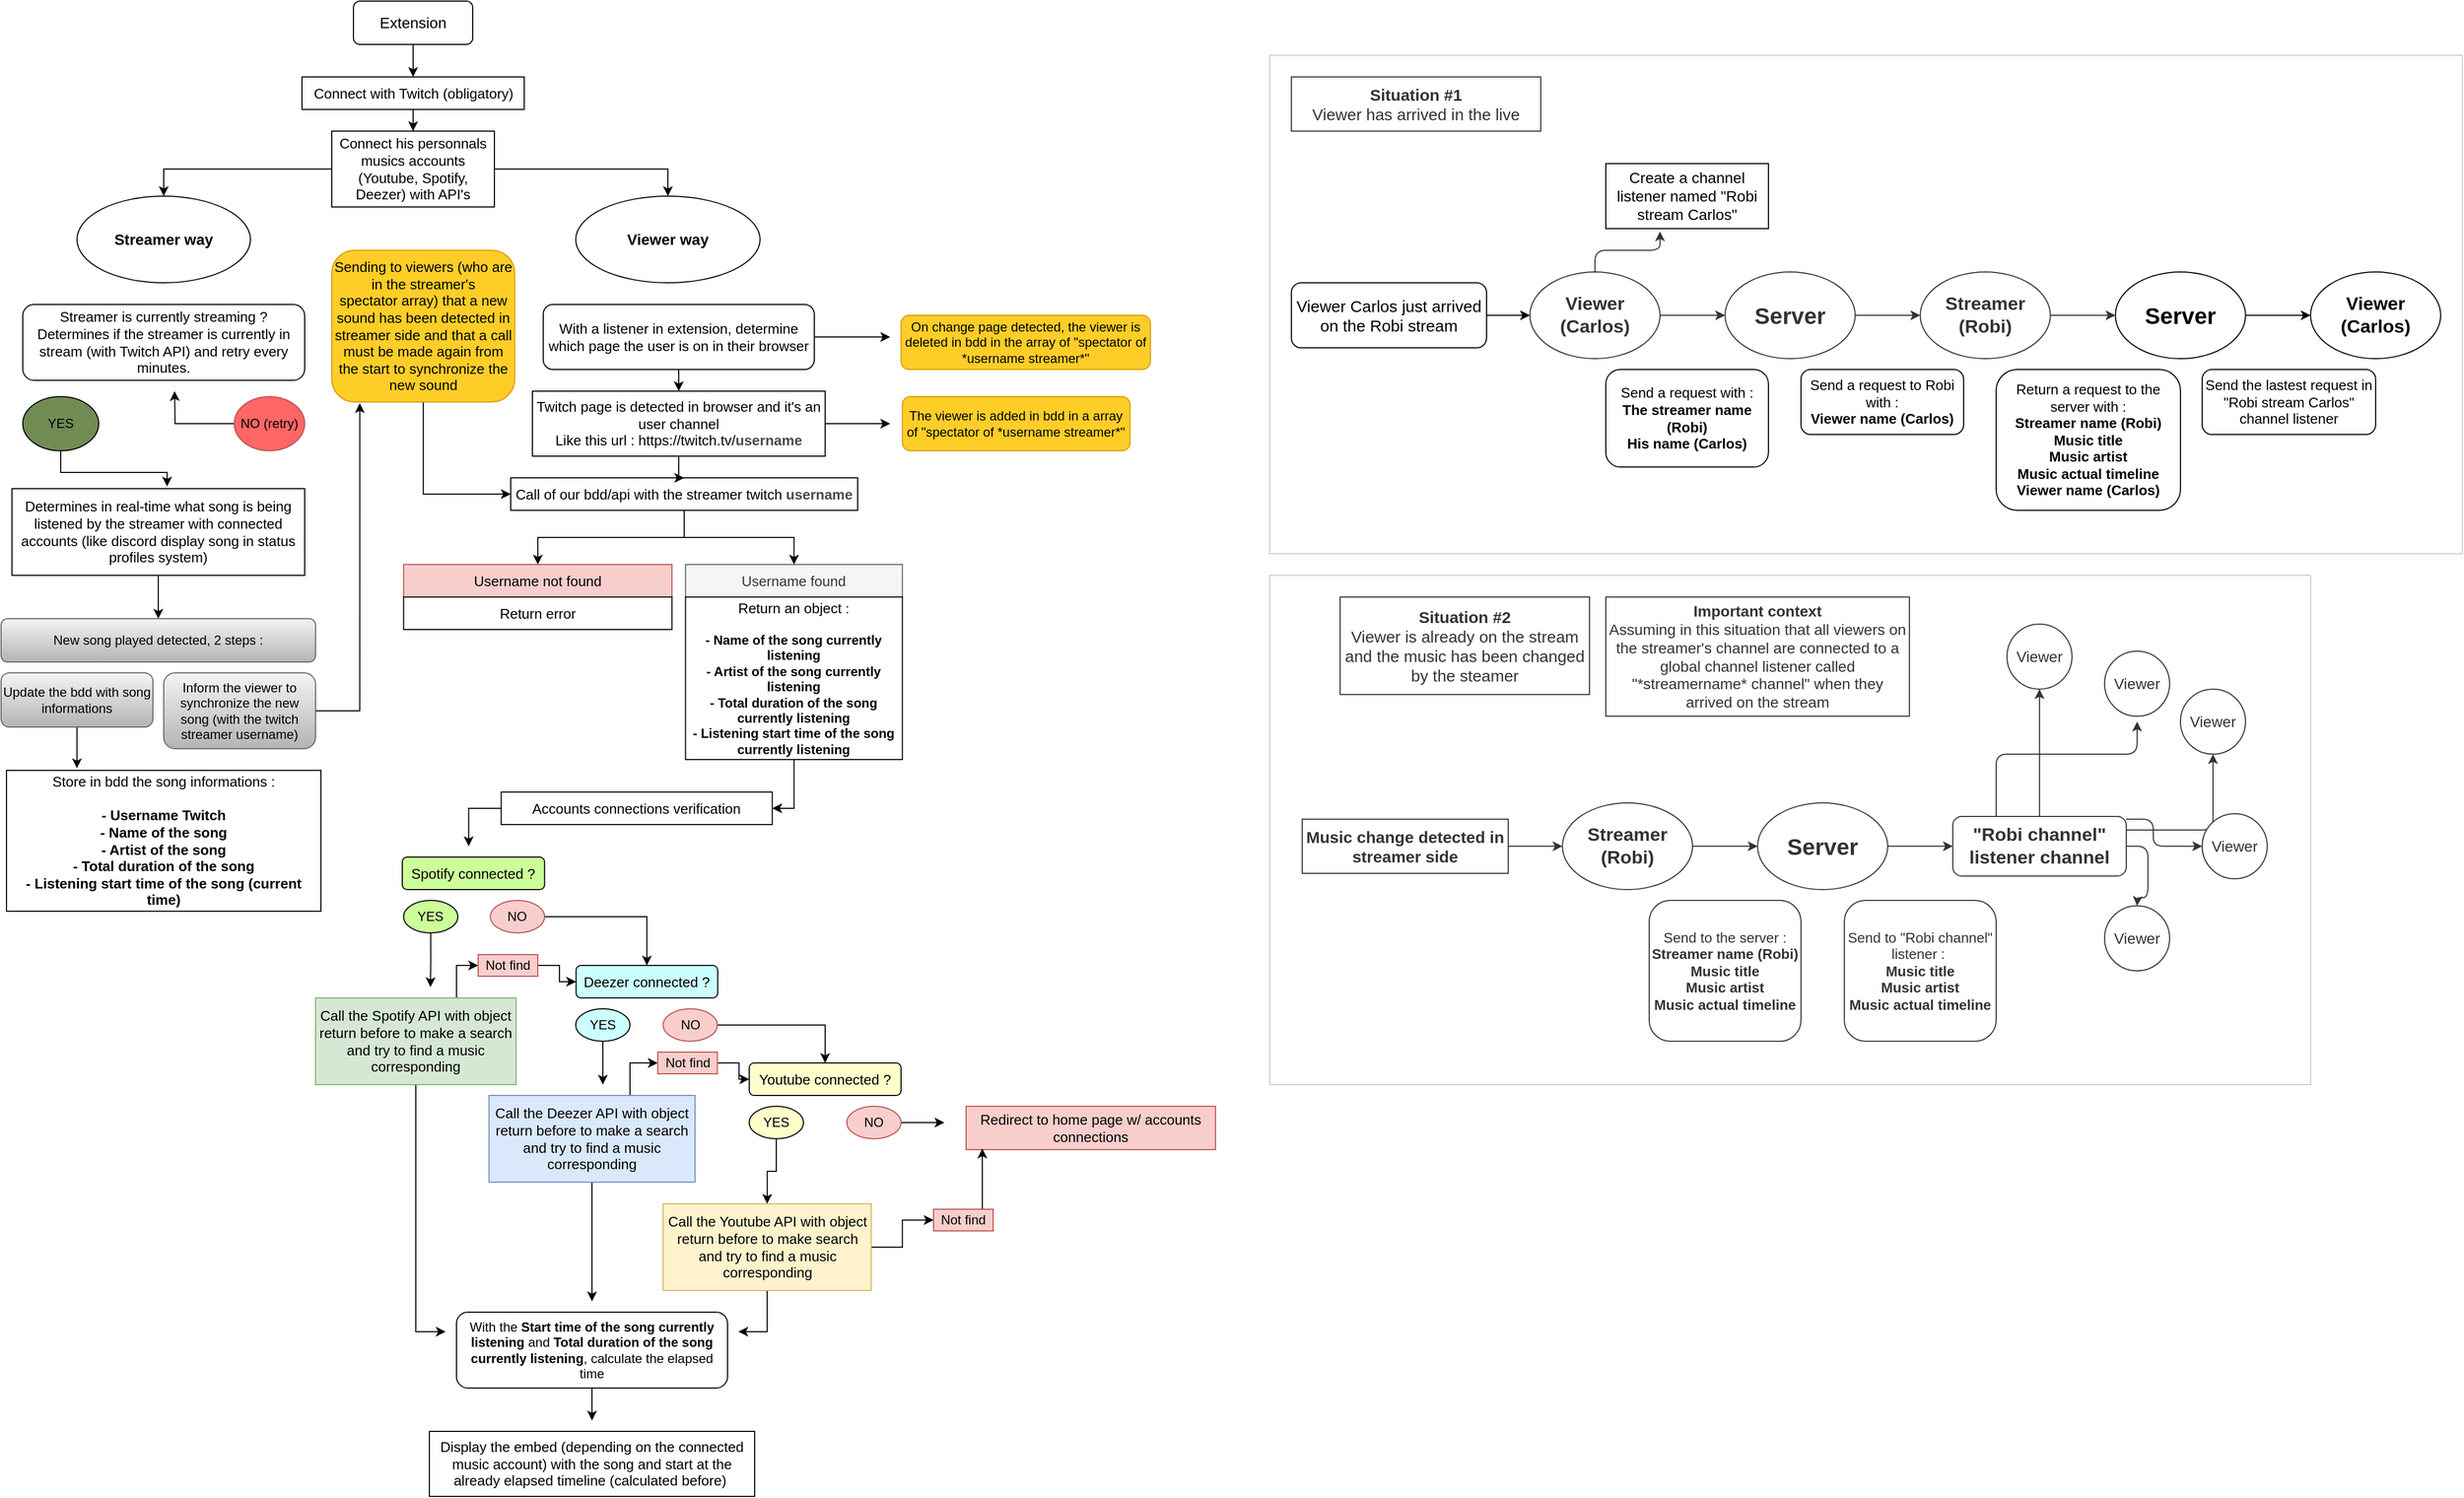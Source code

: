 <mxfile version="13.9.6" type="github">
  <diagram id="fHP_XiruUntlgkXvQMdY" name="Page-1">
    <mxGraphModel dx="1635" dy="870" grid="1" gridSize="10" guides="1" tooltips="1" connect="1" arrows="1" fold="1" page="1" pageScale="1" pageWidth="850" pageHeight="1100" math="0" shadow="0">
      <root>
        <mxCell id="0" />
        <mxCell id="1" parent="0" />
        <mxCell id="RUPlTRRaIyMCWwIFxWT2-111" style="edgeStyle=orthogonalEdgeStyle;rounded=0;orthogonalLoop=1;jettySize=auto;html=1;entryX=0.5;entryY=0;entryDx=0;entryDy=0;" parent="1" source="fElzgFdy_8NfuNJUxRSz-3" target="RUPlTRRaIyMCWwIFxWT2-96" edge="1">
          <mxGeometry relative="1" as="geometry">
            <mxPoint x="546.25" y="90" as="targetPoint" />
            <Array as="points" />
          </mxGeometry>
        </mxCell>
        <mxCell id="fElzgFdy_8NfuNJUxRSz-3" value="&lt;font style=&quot;font-size: 14px&quot;&gt;Extension&lt;/font&gt;" style="rounded=1;whiteSpace=wrap;html=1;fillColor=#FFFFFF;" parent="1" vertex="1">
          <mxGeometry x="355" y="10" width="110" height="40" as="geometry" />
        </mxCell>
        <mxCell id="fElzgFdy_8NfuNJUxRSz-8" value="&lt;font style=&quot;font-size: 14px&quot;&gt;&lt;b&gt;Streamer way&lt;/b&gt;&lt;/font&gt;" style="ellipse;whiteSpace=wrap;html=1;fillColor=#FFFFFF;" parent="1" vertex="1">
          <mxGeometry x="100" y="190" width="160" height="80" as="geometry" />
        </mxCell>
        <mxCell id="fElzgFdy_8NfuNJUxRSz-9" value="&lt;font style=&quot;font-size: 14px&quot;&gt;&lt;b&gt;Viewer way&lt;/b&gt;&lt;/font&gt;" style="ellipse;whiteSpace=wrap;html=1;fillColor=#FFFFFF;" parent="1" vertex="1">
          <mxGeometry x="560" y="190" width="170" height="80" as="geometry" />
        </mxCell>
        <mxCell id="fElzgFdy_8NfuNJUxRSz-22" style="edgeStyle=orthogonalEdgeStyle;rounded=0;orthogonalLoop=1;jettySize=auto;html=1;entryX=0.5;entryY=0;entryDx=0;entryDy=0;" parent="1" source="fElzgFdy_8NfuNJUxRSz-13" target="fElzgFdy_8NfuNJUxRSz-9" edge="1">
          <mxGeometry relative="1" as="geometry" />
        </mxCell>
        <mxCell id="fElzgFdy_8NfuNJUxRSz-25" style="edgeStyle=orthogonalEdgeStyle;rounded=0;orthogonalLoop=1;jettySize=auto;html=1;entryX=0.5;entryY=0;entryDx=0;entryDy=0;" parent="1" source="fElzgFdy_8NfuNJUxRSz-13" target="fElzgFdy_8NfuNJUxRSz-8" edge="1">
          <mxGeometry relative="1" as="geometry" />
        </mxCell>
        <mxCell id="fElzgFdy_8NfuNJUxRSz-13" value="&lt;font style=&quot;font-size: 13px&quot;&gt;Connect his personnals musics accounts (Youtube, Spotify, Deezer) with API&#39;s&lt;br&gt;&lt;/font&gt;" style="rounded=0;whiteSpace=wrap;html=1;fillColor=#FFFFFF;" parent="1" vertex="1">
          <mxGeometry x="335" y="130" width="150" height="70" as="geometry" />
        </mxCell>
        <mxCell id="RUPlTRRaIyMCWwIFxWT2-18" style="edgeStyle=orthogonalEdgeStyle;rounded=0;orthogonalLoop=1;jettySize=auto;html=1;" parent="1" source="fElzgFdy_8NfuNJUxRSz-27" target="RUPlTRRaIyMCWwIFxWT2-11" edge="1">
          <mxGeometry relative="1" as="geometry" />
        </mxCell>
        <mxCell id="RUPlTRRaIyMCWwIFxWT2-137" style="edgeStyle=orthogonalEdgeStyle;rounded=0;orthogonalLoop=1;jettySize=auto;html=1;" parent="1" source="fElzgFdy_8NfuNJUxRSz-27" edge="1">
          <mxGeometry relative="1" as="geometry">
            <mxPoint x="850" y="320" as="targetPoint" />
          </mxGeometry>
        </mxCell>
        <mxCell id="fElzgFdy_8NfuNJUxRSz-27" value="&lt;font style=&quot;font-size: 13px&quot;&gt;With a listener in extension, determine which page the user is on in their browser&lt;/font&gt;" style="rounded=1;whiteSpace=wrap;html=1;fillColor=#FFFFFF;" parent="1" vertex="1">
          <mxGeometry x="530" y="290" width="250" height="60" as="geometry" />
        </mxCell>
        <mxCell id="RUPlTRRaIyMCWwIFxWT2-15" style="edgeStyle=orthogonalEdgeStyle;rounded=0;orthogonalLoop=1;jettySize=auto;html=1;" parent="1" source="fElzgFdy_8NfuNJUxRSz-30" target="fElzgFdy_8NfuNJUxRSz-34" edge="1">
          <mxGeometry relative="1" as="geometry" />
        </mxCell>
        <mxCell id="RUPlTRRaIyMCWwIFxWT2-16" style="edgeStyle=orthogonalEdgeStyle;rounded=0;orthogonalLoop=1;jettySize=auto;html=1;" parent="1" source="fElzgFdy_8NfuNJUxRSz-30" target="fElzgFdy_8NfuNJUxRSz-35" edge="1">
          <mxGeometry relative="1" as="geometry" />
        </mxCell>
        <mxCell id="fElzgFdy_8NfuNJUxRSz-30" value="&lt;font style=&quot;font-size: 13px&quot;&gt;Call of our bdd/api with the streamer twitch&amp;nbsp;&lt;b&gt;&lt;font color=&quot;#4a4a4a&quot;&gt;username&lt;/font&gt;&lt;/b&gt;&lt;/font&gt;" style="rounded=0;whiteSpace=wrap;html=1;" parent="1" vertex="1">
          <mxGeometry x="500" y="450" width="320" height="30" as="geometry" />
        </mxCell>
        <mxCell id="fElzgFdy_8NfuNJUxRSz-34" value="&lt;font style=&quot;font-size: 13px&quot;&gt;Username not found&lt;/font&gt;" style="rounded=0;whiteSpace=wrap;html=1;fillColor=#f8cecc;strokeColor=#b85450;" parent="1" vertex="1">
          <mxGeometry x="401.25" y="530" width="247.5" height="30" as="geometry" />
        </mxCell>
        <mxCell id="fElzgFdy_8NfuNJUxRSz-35" value="&lt;font style=&quot;font-size: 13px&quot;&gt;Username found&lt;/font&gt;" style="rounded=0;whiteSpace=wrap;html=1;fillColor=#f5f5f5;strokeColor=#666666;fontColor=#333333;" parent="1" vertex="1">
          <mxGeometry x="661.25" y="530" width="200" height="30" as="geometry" />
        </mxCell>
        <mxCell id="RUPlTRRaIyMCWwIFxWT2-94" style="edgeStyle=orthogonalEdgeStyle;rounded=0;orthogonalLoop=1;jettySize=auto;html=1;entryX=1;entryY=0.5;entryDx=0;entryDy=0;" parent="1" source="fElzgFdy_8NfuNJUxRSz-37" target="fElzgFdy_8NfuNJUxRSz-39" edge="1">
          <mxGeometry relative="1" as="geometry" />
        </mxCell>
        <mxCell id="fElzgFdy_8NfuNJUxRSz-37" value="&lt;font style=&quot;font-size: 13px&quot;&gt;Return an object &lt;/font&gt;&lt;font style=&quot;font-size: 12px&quot;&gt;:&lt;br&gt;&lt;br&gt;&lt;b&gt;- Name of the song currently listening&lt;br&gt;- Artist of the song currently listening&lt;br&gt;- Total duration of the song currently listening&lt;br&gt;- Listening start time of the song currently listening&lt;/b&gt;&lt;/font&gt;" style="rounded=0;whiteSpace=wrap;html=1;" parent="1" vertex="1">
          <mxGeometry x="661.25" y="560" width="200" height="150" as="geometry" />
        </mxCell>
        <mxCell id="fElzgFdy_8NfuNJUxRSz-52" style="edgeStyle=orthogonalEdgeStyle;rounded=0;orthogonalLoop=1;jettySize=auto;html=1;" parent="1" source="fElzgFdy_8NfuNJUxRSz-39" edge="1">
          <mxGeometry relative="1" as="geometry">
            <mxPoint x="461.25" y="790" as="targetPoint" />
            <Array as="points">
              <mxPoint x="461.25" y="755" />
              <mxPoint x="461.25" y="790" />
            </Array>
          </mxGeometry>
        </mxCell>
        <mxCell id="fElzgFdy_8NfuNJUxRSz-39" value="&lt;font style=&quot;font-size: 13px&quot;&gt;Accounts connections verification&lt;/font&gt;" style="rounded=0;whiteSpace=wrap;html=1;fillColor=#FFFFFF;" parent="1" vertex="1">
          <mxGeometry x="491.25" y="740" width="250" height="30" as="geometry" />
        </mxCell>
        <mxCell id="fElzgFdy_8NfuNJUxRSz-43" value="&lt;font style=&quot;font-size: 13px&quot;&gt;Spotify connected ?&lt;br&gt;&lt;/font&gt;" style="rounded=1;whiteSpace=wrap;html=1;fillColor=#CCFF99;" parent="1" vertex="1">
          <mxGeometry x="400" y="800" width="131.25" height="30" as="geometry" />
        </mxCell>
        <mxCell id="fElzgFdy_8NfuNJUxRSz-44" value="&lt;font style=&quot;font-size: 13px&quot;&gt;Youtube connected ?&lt;/font&gt;" style="rounded=1;whiteSpace=wrap;html=1;fillColor=#FFFFCC;" parent="1" vertex="1">
          <mxGeometry x="720" y="990" width="140" height="30" as="geometry" />
        </mxCell>
        <mxCell id="fElzgFdy_8NfuNJUxRSz-46" value="&lt;font style=&quot;font-size: 13px&quot;&gt;Deezer connected ?&lt;/font&gt;" style="rounded=1;whiteSpace=wrap;html=1;fillColor=#CCFFFF;" parent="1" vertex="1">
          <mxGeometry x="560.31" y="900" width="130.62" height="30" as="geometry" />
        </mxCell>
        <mxCell id="fElzgFdy_8NfuNJUxRSz-97" style="edgeStyle=orthogonalEdgeStyle;rounded=0;orthogonalLoop=1;jettySize=auto;html=1;" parent="1" source="fElzgFdy_8NfuNJUxRSz-70" edge="1">
          <mxGeometry relative="1" as="geometry">
            <mxPoint x="426" y="920" as="targetPoint" />
          </mxGeometry>
        </mxCell>
        <mxCell id="fElzgFdy_8NfuNJUxRSz-70" value="YES" style="ellipse;whiteSpace=wrap;html=1;fillColor=#CCFF99;" parent="1" vertex="1">
          <mxGeometry x="401.25" y="840" width="50" height="30" as="geometry" />
        </mxCell>
        <mxCell id="RUPlTRRaIyMCWwIFxWT2-45" style="edgeStyle=orthogonalEdgeStyle;rounded=0;orthogonalLoop=1;jettySize=auto;html=1;entryX=0.5;entryY=0;entryDx=0;entryDy=0;" parent="1" source="fElzgFdy_8NfuNJUxRSz-72" target="RUPlTRRaIyMCWwIFxWT2-23" edge="1">
          <mxGeometry relative="1" as="geometry">
            <mxPoint x="745" y="1090" as="targetPoint" />
          </mxGeometry>
        </mxCell>
        <mxCell id="fElzgFdy_8NfuNJUxRSz-72" value="YES" style="ellipse;whiteSpace=wrap;html=1;fillColor=#FFFFCC;" parent="1" vertex="1">
          <mxGeometry x="720" y="1030" width="50" height="30" as="geometry" />
        </mxCell>
        <mxCell id="RUPlTRRaIyMCWwIFxWT2-40" style="edgeStyle=orthogonalEdgeStyle;rounded=0;orthogonalLoop=1;jettySize=auto;html=1;" parent="1" source="fElzgFdy_8NfuNJUxRSz-73" target="fElzgFdy_8NfuNJUxRSz-46" edge="1">
          <mxGeometry relative="1" as="geometry" />
        </mxCell>
        <mxCell id="fElzgFdy_8NfuNJUxRSz-73" value="NO" style="ellipse;whiteSpace=wrap;html=1;fillColor=#f8cecc;strokeColor=#b85450;" parent="1" vertex="1">
          <mxGeometry x="481.25" y="840" width="50" height="30" as="geometry" />
        </mxCell>
        <mxCell id="RUPlTRRaIyMCWwIFxWT2-46" style="edgeStyle=orthogonalEdgeStyle;rounded=0;orthogonalLoop=1;jettySize=auto;html=1;" parent="1" source="fElzgFdy_8NfuNJUxRSz-75" edge="1">
          <mxGeometry relative="1" as="geometry">
            <mxPoint x="900" y="1045" as="targetPoint" />
          </mxGeometry>
        </mxCell>
        <mxCell id="fElzgFdy_8NfuNJUxRSz-75" value="NO" style="ellipse;whiteSpace=wrap;html=1;fillColor=#f8cecc;strokeColor=#b85450;" parent="1" vertex="1">
          <mxGeometry x="810" y="1030" width="50" height="30" as="geometry" />
        </mxCell>
        <mxCell id="RUPlTRRaIyMCWwIFxWT2-3" value="&lt;font style=&quot;font-size: 13px&quot;&gt;Return error&lt;/font&gt;" style="rounded=0;whiteSpace=wrap;html=1;" parent="1" vertex="1">
          <mxGeometry x="401.25" y="560" width="247.5" height="30" as="geometry" />
        </mxCell>
        <mxCell id="RUPlTRRaIyMCWwIFxWT2-17" style="edgeStyle=orthogonalEdgeStyle;rounded=0;orthogonalLoop=1;jettySize=auto;html=1;entryX=0.5;entryY=0;entryDx=0;entryDy=0;" parent="1" source="RUPlTRRaIyMCWwIFxWT2-11" target="fElzgFdy_8NfuNJUxRSz-30" edge="1">
          <mxGeometry relative="1" as="geometry" />
        </mxCell>
        <mxCell id="RUPlTRRaIyMCWwIFxWT2-135" style="edgeStyle=orthogonalEdgeStyle;rounded=0;orthogonalLoop=1;jettySize=auto;html=1;" parent="1" source="RUPlTRRaIyMCWwIFxWT2-11" edge="1">
          <mxGeometry relative="1" as="geometry">
            <mxPoint x="850" y="400" as="targetPoint" />
          </mxGeometry>
        </mxCell>
        <mxCell id="RUPlTRRaIyMCWwIFxWT2-11" value="&lt;font style=&quot;font-size: 13px&quot;&gt;Twitch page is detected in browser and it&#39;s an user channel&lt;br&gt;Like this url : https://twitch.tv/&lt;b&gt;&lt;font color=&quot;#4a4a4a&quot;&gt;username&lt;/font&gt;&lt;/b&gt;&lt;br&gt;&lt;/font&gt;" style="rounded=0;whiteSpace=wrap;html=1;" parent="1" vertex="1">
          <mxGeometry x="520" y="370" width="270" height="60" as="geometry" />
        </mxCell>
        <mxCell id="RUPlTRRaIyMCWwIFxWT2-64" style="edgeStyle=orthogonalEdgeStyle;rounded=0;orthogonalLoop=1;jettySize=auto;html=1;entryX=0;entryY=0.5;entryDx=0;entryDy=0;" parent="1" source="RUPlTRRaIyMCWwIFxWT2-19" target="RUPlTRRaIyMCWwIFxWT2-57" edge="1">
          <mxGeometry relative="1" as="geometry">
            <Array as="points">
              <mxPoint x="450" y="900" />
            </Array>
          </mxGeometry>
        </mxCell>
        <mxCell id="RUPlTRRaIyMCWwIFxWT2-103" style="edgeStyle=orthogonalEdgeStyle;rounded=0;orthogonalLoop=1;jettySize=auto;html=1;" parent="1" source="RUPlTRRaIyMCWwIFxWT2-19" edge="1">
          <mxGeometry relative="1" as="geometry">
            <mxPoint x="440" y="1238" as="targetPoint" />
            <Array as="points">
              <mxPoint x="413" y="1238" />
            </Array>
          </mxGeometry>
        </mxCell>
        <mxCell id="RUPlTRRaIyMCWwIFxWT2-19" value="&lt;font style=&quot;font-size: 13px&quot;&gt;Call the Spotify API with object return before to make a search and try to find a music corresponding&lt;/font&gt;" style="rounded=0;whiteSpace=wrap;html=1;strokeColor=#82b366;fillColor=#d5e8d4;" parent="1" vertex="1">
          <mxGeometry x="320" y="930" width="185" height="80" as="geometry" />
        </mxCell>
        <mxCell id="RUPlTRRaIyMCWwIFxWT2-68" style="edgeStyle=orthogonalEdgeStyle;rounded=0;orthogonalLoop=1;jettySize=auto;html=1;entryX=0;entryY=0.5;entryDx=0;entryDy=0;" parent="1" source="RUPlTRRaIyMCWwIFxWT2-22" target="RUPlTRRaIyMCWwIFxWT2-65" edge="1">
          <mxGeometry relative="1" as="geometry">
            <Array as="points">
              <mxPoint x="610" y="990" />
            </Array>
          </mxGeometry>
        </mxCell>
        <mxCell id="RUPlTRRaIyMCWwIFxWT2-104" style="edgeStyle=orthogonalEdgeStyle;rounded=0;orthogonalLoop=1;jettySize=auto;html=1;" parent="1" source="RUPlTRRaIyMCWwIFxWT2-22" edge="1">
          <mxGeometry relative="1" as="geometry">
            <mxPoint x="575" y="1210" as="targetPoint" />
          </mxGeometry>
        </mxCell>
        <mxCell id="RUPlTRRaIyMCWwIFxWT2-22" value="&lt;font style=&quot;font-size: 13px&quot;&gt;Call the Deezer API with object return before&amp;nbsp;to make a search and try to find a music corresponding&lt;/font&gt;" style="rounded=0;whiteSpace=wrap;html=1;strokeColor=#6c8ebf;fillColor=#dae8fc;" parent="1" vertex="1">
          <mxGeometry x="480" y="1020" width="190" height="80" as="geometry" />
        </mxCell>
        <mxCell id="RUPlTRRaIyMCWwIFxWT2-71" style="edgeStyle=orthogonalEdgeStyle;rounded=0;orthogonalLoop=1;jettySize=auto;html=1;entryX=0;entryY=0.5;entryDx=0;entryDy=0;" parent="1" source="RUPlTRRaIyMCWwIFxWT2-23" target="RUPlTRRaIyMCWwIFxWT2-70" edge="1">
          <mxGeometry relative="1" as="geometry" />
        </mxCell>
        <mxCell id="RUPlTRRaIyMCWwIFxWT2-102" style="edgeStyle=orthogonalEdgeStyle;rounded=0;orthogonalLoop=1;jettySize=auto;html=1;" parent="1" source="RUPlTRRaIyMCWwIFxWT2-23" edge="1">
          <mxGeometry relative="1" as="geometry">
            <mxPoint x="710" y="1238" as="targetPoint" />
            <Array as="points">
              <mxPoint x="737" y="1238" />
            </Array>
          </mxGeometry>
        </mxCell>
        <mxCell id="RUPlTRRaIyMCWwIFxWT2-23" value="&lt;font style=&quot;font-size: 13px&quot;&gt;Call the Youtube API with object return before&amp;nbsp;to make search and try to find a music corresponding&lt;/font&gt;" style="rounded=0;whiteSpace=wrap;html=1;strokeColor=#d6b656;fillColor=#fff2cc;" parent="1" vertex="1">
          <mxGeometry x="640.62" y="1120" width="191.88" height="80" as="geometry" />
        </mxCell>
        <mxCell id="RUPlTRRaIyMCWwIFxWT2-42" style="edgeStyle=orthogonalEdgeStyle;rounded=0;orthogonalLoop=1;jettySize=auto;html=1;" parent="1" source="RUPlTRRaIyMCWwIFxWT2-34" target="fElzgFdy_8NfuNJUxRSz-44" edge="1">
          <mxGeometry relative="1" as="geometry" />
        </mxCell>
        <mxCell id="RUPlTRRaIyMCWwIFxWT2-34" value="NO" style="ellipse;whiteSpace=wrap;html=1;fillColor=#f8cecc;strokeColor=#b85450;" parent="1" vertex="1">
          <mxGeometry x="640.62" y="940" width="50" height="30" as="geometry" />
        </mxCell>
        <mxCell id="RUPlTRRaIyMCWwIFxWT2-44" style="edgeStyle=orthogonalEdgeStyle;rounded=0;orthogonalLoop=1;jettySize=auto;html=1;" parent="1" source="RUPlTRRaIyMCWwIFxWT2-35" edge="1">
          <mxGeometry relative="1" as="geometry">
            <mxPoint x="585" y="1010" as="targetPoint" />
          </mxGeometry>
        </mxCell>
        <mxCell id="RUPlTRRaIyMCWwIFxWT2-35" value="YES" style="ellipse;whiteSpace=wrap;html=1;fillColor=#CCFFFF;" parent="1" vertex="1">
          <mxGeometry x="560" y="940" width="50" height="30" as="geometry" />
        </mxCell>
        <mxCell id="RUPlTRRaIyMCWwIFxWT2-47" value="&lt;span style=&quot;text-align: left&quot;&gt;&lt;font style=&quot;font-size: 13px&quot;&gt;Redirect to home page w/ accounts connections&lt;/font&gt;&lt;/span&gt;" style="rounded=0;whiteSpace=wrap;html=1;strokeColor=#b85450;fillColor=#f8cecc;" parent="1" vertex="1">
          <mxGeometry x="920" y="1030" width="230" height="40" as="geometry" />
        </mxCell>
        <mxCell id="RUPlTRRaIyMCWwIFxWT2-108" style="edgeStyle=orthogonalEdgeStyle;rounded=0;orthogonalLoop=1;jettySize=auto;html=1;" parent="1" source="RUPlTRRaIyMCWwIFxWT2-53" edge="1">
          <mxGeometry relative="1" as="geometry">
            <mxPoint x="575" y="1320" as="targetPoint" />
          </mxGeometry>
        </mxCell>
        <mxCell id="RUPlTRRaIyMCWwIFxWT2-53" value="With the &lt;b&gt;Start time of the song currently listening&lt;/b&gt; and&amp;nbsp;&lt;b&gt;Total duration of the song currently listening&lt;/b&gt;, calculate the elapsed time" style="rounded=1;whiteSpace=wrap;html=1;strokeColor=#000000;fillColor=none;gradientColor=#ffffff;" parent="1" vertex="1">
          <mxGeometry x="450" y="1220" width="250" height="70" as="geometry" />
        </mxCell>
        <mxCell id="RUPlTRRaIyMCWwIFxWT2-63" style="edgeStyle=orthogonalEdgeStyle;rounded=0;orthogonalLoop=1;jettySize=auto;html=1;" parent="1" source="RUPlTRRaIyMCWwIFxWT2-57" target="fElzgFdy_8NfuNJUxRSz-46" edge="1">
          <mxGeometry relative="1" as="geometry" />
        </mxCell>
        <mxCell id="RUPlTRRaIyMCWwIFxWT2-57" value="&lt;font style=&quot;font-size: 12px&quot;&gt;Not find&lt;/font&gt;" style="rounded=0;whiteSpace=wrap;html=1;fillColor=#f8cecc;strokeColor=#b85450;" parent="1" vertex="1">
          <mxGeometry x="470" y="890" width="55" height="20" as="geometry" />
        </mxCell>
        <mxCell id="RUPlTRRaIyMCWwIFxWT2-59" style="edgeStyle=orthogonalEdgeStyle;rounded=0;orthogonalLoop=1;jettySize=auto;html=1;exitX=0.5;exitY=1;exitDx=0;exitDy=0;" parent="1" source="RUPlTRRaIyMCWwIFxWT2-57" target="RUPlTRRaIyMCWwIFxWT2-57" edge="1">
          <mxGeometry relative="1" as="geometry" />
        </mxCell>
        <mxCell id="RUPlTRRaIyMCWwIFxWT2-69" style="edgeStyle=orthogonalEdgeStyle;rounded=0;orthogonalLoop=1;jettySize=auto;html=1;" parent="1" source="RUPlTRRaIyMCWwIFxWT2-65" target="fElzgFdy_8NfuNJUxRSz-44" edge="1">
          <mxGeometry relative="1" as="geometry" />
        </mxCell>
        <mxCell id="RUPlTRRaIyMCWwIFxWT2-65" value="Not find" style="rounded=0;whiteSpace=wrap;html=1;fillColor=#f8cecc;strokeColor=#b85450;" parent="1" vertex="1">
          <mxGeometry x="635.62" y="980" width="55" height="20" as="geometry" />
        </mxCell>
        <mxCell id="RUPlTRRaIyMCWwIFxWT2-72" style="edgeStyle=orthogonalEdgeStyle;rounded=0;orthogonalLoop=1;jettySize=auto;html=1;entryX=0.065;entryY=0.975;entryDx=0;entryDy=0;entryPerimeter=0;" parent="1" source="RUPlTRRaIyMCWwIFxWT2-70" target="RUPlTRRaIyMCWwIFxWT2-47" edge="1">
          <mxGeometry relative="1" as="geometry">
            <Array as="points">
              <mxPoint x="935" y="1090" />
              <mxPoint x="935" y="1090" />
            </Array>
          </mxGeometry>
        </mxCell>
        <mxCell id="RUPlTRRaIyMCWwIFxWT2-70" value="Not find" style="rounded=0;whiteSpace=wrap;html=1;fillColor=#f8cecc;strokeColor=#b85450;" parent="1" vertex="1">
          <mxGeometry x="890" y="1125" width="55" height="20" as="geometry" />
        </mxCell>
        <mxCell id="RUPlTRRaIyMCWwIFxWT2-83" value="&lt;font style=&quot;font-size: 13px&quot;&gt;Display the embed (depending on the connected music account) with the song and start at the already elapsed timeline (calculated before)&amp;nbsp;&lt;/font&gt;" style="rounded=0;whiteSpace=wrap;html=1;strokeColor=#000000;fillColor=none;gradientColor=#ffffff;" parent="1" vertex="1">
          <mxGeometry x="425" y="1330" width="300" height="60" as="geometry" />
        </mxCell>
        <mxCell id="RUPlTRRaIyMCWwIFxWT2-99" style="edgeStyle=orthogonalEdgeStyle;rounded=0;orthogonalLoop=1;jettySize=auto;html=1;entryX=0.5;entryY=0;entryDx=0;entryDy=0;" parent="1" source="RUPlTRRaIyMCWwIFxWT2-96" target="fElzgFdy_8NfuNJUxRSz-13" edge="1">
          <mxGeometry relative="1" as="geometry">
            <mxPoint x="663" y="120" as="targetPoint" />
          </mxGeometry>
        </mxCell>
        <mxCell id="RUPlTRRaIyMCWwIFxWT2-96" value="&lt;font style=&quot;font-size: 13px&quot;&gt;Connect with Twitch (obligatory)&lt;/font&gt;" style="rounded=0;whiteSpace=wrap;html=1;fillColor=#FFFFFF;" parent="1" vertex="1">
          <mxGeometry x="307.5" y="80" width="205" height="30" as="geometry" />
        </mxCell>
        <mxCell id="RUPlTRRaIyMCWwIFxWT2-114" value="&lt;span style=&quot;font-size: 13px&quot;&gt;Streamer is currently streaming ?&lt;br&gt;&lt;/span&gt;&lt;span style=&quot;font-family: &amp;#34;helvetica&amp;#34; ; font-size: 13px&quot;&gt;Determines if the streamer is currently in stream (with Twitch API) and retry every minutes.&lt;/span&gt;&lt;span style=&quot;font-size: 13px&quot;&gt;&lt;br&gt;&lt;/span&gt;" style="rounded=1;whiteSpace=wrap;html=1;strokeColor=#000000;fillColor=none;gradientColor=#ffffff;" parent="1" vertex="1">
          <mxGeometry x="50" y="290" width="260" height="70" as="geometry" />
        </mxCell>
        <mxCell id="RUPlTRRaIyMCWwIFxWT2-129" style="edgeStyle=orthogonalEdgeStyle;rounded=0;orthogonalLoop=1;jettySize=auto;html=1;entryX=0.5;entryY=0;entryDx=0;entryDy=0;" parent="1" source="RUPlTRRaIyMCWwIFxWT2-116" target="RUPlTRRaIyMCWwIFxWT2-142" edge="1">
          <mxGeometry relative="1" as="geometry">
            <mxPoint x="177.5" y="580" as="targetPoint" />
          </mxGeometry>
        </mxCell>
        <mxCell id="RUPlTRRaIyMCWwIFxWT2-116" value="&lt;span style=&quot;font-size: 13px&quot;&gt;Determines in real-time what song is being listened by the streamer with connected accounts (like discord display song in status profiles system)&lt;/span&gt;" style="rounded=0;whiteSpace=wrap;html=1;strokeColor=#000000;fillColor=none;gradientColor=#ffffff;" parent="1" vertex="1">
          <mxGeometry x="40" y="460" width="270" height="80" as="geometry" />
        </mxCell>
        <mxCell id="RUPlTRRaIyMCWwIFxWT2-128" style="edgeStyle=orthogonalEdgeStyle;rounded=0;orthogonalLoop=1;jettySize=auto;html=1;entryX=0.53;entryY=-0.025;entryDx=0;entryDy=0;entryPerimeter=0;" parent="1" source="RUPlTRRaIyMCWwIFxWT2-119" target="RUPlTRRaIyMCWwIFxWT2-116" edge="1">
          <mxGeometry relative="1" as="geometry">
            <Array as="points">
              <mxPoint x="85" y="445" />
              <mxPoint x="183" y="445" />
            </Array>
          </mxGeometry>
        </mxCell>
        <mxCell id="RUPlTRRaIyMCWwIFxWT2-119" value="YES" style="ellipse;whiteSpace=wrap;html=1;fillColor=#708C54;" parent="1" vertex="1">
          <mxGeometry x="50" y="375" width="70" height="50" as="geometry" />
        </mxCell>
        <mxCell id="RUPlTRRaIyMCWwIFxWT2-126" style="edgeStyle=orthogonalEdgeStyle;rounded=0;orthogonalLoop=1;jettySize=auto;html=1;" parent="1" source="RUPlTRRaIyMCWwIFxWT2-120" edge="1">
          <mxGeometry relative="1" as="geometry">
            <mxPoint x="190" y="370" as="targetPoint" />
          </mxGeometry>
        </mxCell>
        <mxCell id="RUPlTRRaIyMCWwIFxWT2-120" value="NO (retry)" style="ellipse;whiteSpace=wrap;html=1;strokeColor=#b85450;fillColor=#FF6666;" parent="1" vertex="1">
          <mxGeometry x="245" y="375" width="65" height="50" as="geometry" />
        </mxCell>
        <mxCell id="RUPlTRRaIyMCWwIFxWT2-130" value="&lt;font style=&quot;font-size: 13px&quot;&gt;Store in bdd the song informations :&lt;br&gt;&lt;br&gt;&lt;b&gt;- Username Twitch&lt;/b&gt;&lt;br&gt;&lt;b&gt;- Name of the song&lt;br&gt;- Artist of the song&lt;br&gt;- Total duration of the song&lt;br&gt;- Listening start time of the song (current time)&lt;/b&gt;&lt;/font&gt;" style="rounded=0;whiteSpace=wrap;html=1;strokeColor=#000000;gradientColor=#ffffff;fillColor=none;" parent="1" vertex="1">
          <mxGeometry x="35" y="720" width="290" height="130" as="geometry" />
        </mxCell>
        <mxCell id="RUPlTRRaIyMCWwIFxWT2-136" value="The viewer is added in bdd in a array of &quot;spectator of *username streamer*&quot;" style="rounded=1;whiteSpace=wrap;html=1;fillColor=#ffcd28;gradientDirection=north;strokeColor=#d79b00;" parent="1" vertex="1">
          <mxGeometry x="861.25" y="375" width="210" height="50" as="geometry" />
        </mxCell>
        <mxCell id="RUPlTRRaIyMCWwIFxWT2-138" value="On change page detected, the viewer is deleted in bdd in the array of &quot;spectator of *username streamer*&quot;" style="rounded=1;whiteSpace=wrap;html=1;fillColor=#ffcd28;strokeColor=#d79b00;" parent="1" vertex="1">
          <mxGeometry x="860" y="300" width="230" height="50" as="geometry" />
        </mxCell>
        <mxCell id="RUPlTRRaIyMCWwIFxWT2-141" style="edgeStyle=orthogonalEdgeStyle;rounded=0;orthogonalLoop=1;jettySize=auto;html=1;entryX=0;entryY=0.5;entryDx=0;entryDy=0;" parent="1" source="RUPlTRRaIyMCWwIFxWT2-140" target="fElzgFdy_8NfuNJUxRSz-30" edge="1">
          <mxGeometry relative="1" as="geometry" />
        </mxCell>
        <mxCell id="RUPlTRRaIyMCWwIFxWT2-140" value="&lt;div style=&quot;font-size: 13px&quot;&gt;&lt;font style=&quot;font-size: 13px&quot;&gt;Sending to viewers (who are in the streamer&#39;s spectator&lt;/font&gt;&lt;span&gt;&amp;nbsp;array) that a new sound has been detected in streamer side and that a call must be made again from the start to synchronize the new sound&lt;/span&gt;&lt;/div&gt;" style="rounded=1;whiteSpace=wrap;html=1;fillColor=#ffcd28;strokeColor=#d79b00;" parent="1" vertex="1">
          <mxGeometry x="335" y="240" width="168.75" height="140" as="geometry" />
        </mxCell>
        <mxCell id="RUPlTRRaIyMCWwIFxWT2-142" value="&lt;span&gt;New song played detected, 2 steps :&lt;/span&gt;" style="rounded=1;whiteSpace=wrap;html=1;strokeColor=#666666;gradientColor=#b3b3b3;fillColor=#f5f5f5;" parent="1" vertex="1">
          <mxGeometry x="30" y="580" width="290" height="40" as="geometry" />
        </mxCell>
        <mxCell id="RUPlTRRaIyMCWwIFxWT2-151" style="edgeStyle=orthogonalEdgeStyle;rounded=0;orthogonalLoop=1;jettySize=auto;html=1;entryX=0.224;entryY=-0.015;entryDx=0;entryDy=0;entryPerimeter=0;" parent="1" source="RUPlTRRaIyMCWwIFxWT2-148" target="RUPlTRRaIyMCWwIFxWT2-130" edge="1">
          <mxGeometry relative="1" as="geometry" />
        </mxCell>
        <mxCell id="RUPlTRRaIyMCWwIFxWT2-148" value="&lt;span&gt;Update the bdd with song informations&lt;/span&gt;" style="rounded=1;whiteSpace=wrap;html=1;strokeColor=#666666;gradientColor=#b3b3b3;fillColor=#f5f5f5;" parent="1" vertex="1">
          <mxGeometry x="30" y="630" width="140" height="50" as="geometry" />
        </mxCell>
        <mxCell id="RUPlTRRaIyMCWwIFxWT2-152" style="edgeStyle=orthogonalEdgeStyle;rounded=0;orthogonalLoop=1;jettySize=auto;html=1;entryX=0.153;entryY=1.008;entryDx=0;entryDy=0;entryPerimeter=0;" parent="1" source="RUPlTRRaIyMCWwIFxWT2-149" target="RUPlTRRaIyMCWwIFxWT2-140" edge="1">
          <mxGeometry relative="1" as="geometry" />
        </mxCell>
        <mxCell id="RUPlTRRaIyMCWwIFxWT2-149" value="&lt;span&gt;Inform the viewer to synchronize the new song (with the twitch streamer username)&lt;br&gt;&lt;/span&gt;" style="rounded=1;whiteSpace=wrap;html=1;strokeColor=#666666;gradientColor=#b3b3b3;fillColor=#f5f5f5;" parent="1" vertex="1">
          <mxGeometry x="180" y="630" width="140" height="70" as="geometry" />
        </mxCell>
        <mxCell id="AywuZBrRRZ5mESvMRJsN-16" style="edgeStyle=orthogonalEdgeStyle;rounded=1;orthogonalLoop=1;jettySize=auto;html=1;entryX=0;entryY=0.5;entryDx=0;entryDy=0;" edge="1" parent="1" source="AywuZBrRRZ5mESvMRJsN-1" target="AywuZBrRRZ5mESvMRJsN-15">
          <mxGeometry relative="1" as="geometry" />
        </mxCell>
        <mxCell id="AywuZBrRRZ5mESvMRJsN-1" value="&lt;font size=&quot;1&quot;&gt;&lt;b style=&quot;font-size: 17px&quot;&gt;Streamer&lt;br&gt;(Robi)&lt;br&gt;&lt;/b&gt;&lt;/font&gt;" style="ellipse;whiteSpace=wrap;html=1;" vertex="1" parent="1">
          <mxGeometry x="1800" y="260" width="120" height="80" as="geometry" />
        </mxCell>
        <mxCell id="AywuZBrRRZ5mESvMRJsN-12" style="edgeStyle=orthogonalEdgeStyle;rounded=1;orthogonalLoop=1;jettySize=auto;html=1;entryX=0;entryY=0.5;entryDx=0;entryDy=0;" edge="1" parent="1" source="AywuZBrRRZ5mESvMRJsN-2" target="AywuZBrRRZ5mESvMRJsN-3">
          <mxGeometry relative="1" as="geometry" />
        </mxCell>
        <mxCell id="AywuZBrRRZ5mESvMRJsN-33" style="edgeStyle=orthogonalEdgeStyle;rounded=1;orthogonalLoop=1;jettySize=auto;html=1;entryX=0.333;entryY=1.043;entryDx=0;entryDy=0;entryPerimeter=0;" edge="1" parent="1" source="AywuZBrRRZ5mESvMRJsN-2" target="AywuZBrRRZ5mESvMRJsN-32">
          <mxGeometry relative="1" as="geometry" />
        </mxCell>
        <mxCell id="AywuZBrRRZ5mESvMRJsN-2" value="&lt;font size=&quot;1&quot;&gt;&lt;b style=&quot;font-size: 17px&quot;&gt;Viewer&lt;br&gt;(Carlos)&lt;br&gt;&lt;/b&gt;&lt;/font&gt;" style="ellipse;whiteSpace=wrap;html=1;" vertex="1" parent="1">
          <mxGeometry x="1440" y="260" width="120" height="80" as="geometry" />
        </mxCell>
        <mxCell id="AywuZBrRRZ5mESvMRJsN-14" style="edgeStyle=orthogonalEdgeStyle;rounded=1;orthogonalLoop=1;jettySize=auto;html=1;entryX=0;entryY=0.5;entryDx=0;entryDy=0;" edge="1" parent="1" source="AywuZBrRRZ5mESvMRJsN-3" target="AywuZBrRRZ5mESvMRJsN-1">
          <mxGeometry relative="1" as="geometry" />
        </mxCell>
        <mxCell id="AywuZBrRRZ5mESvMRJsN-3" value="&lt;font size=&quot;1&quot;&gt;&lt;b style=&quot;font-size: 21px&quot;&gt;Server&lt;/b&gt;&lt;/font&gt;" style="ellipse;whiteSpace=wrap;html=1;" vertex="1" parent="1">
          <mxGeometry x="1620" y="260" width="120" height="80" as="geometry" />
        </mxCell>
        <mxCell id="AywuZBrRRZ5mESvMRJsN-10" value="&lt;font style=&quot;font-size: 15px&quot;&gt;&lt;b&gt;Situation #1&lt;/b&gt;&lt;br&gt;Viewer has arrived in the live&lt;/font&gt;" style="rounded=0;whiteSpace=wrap;html=1;" vertex="1" parent="1">
          <mxGeometry x="1220" y="80" width="230" height="50" as="geometry" />
        </mxCell>
        <mxCell id="AywuZBrRRZ5mESvMRJsN-11" value="" style="rounded=0;whiteSpace=wrap;html=1;opacity=20;" vertex="1" parent="1">
          <mxGeometry x="1200" y="60" width="1100" height="460" as="geometry" />
        </mxCell>
        <mxCell id="AywuZBrRRZ5mESvMRJsN-18" style="edgeStyle=orthogonalEdgeStyle;rounded=1;orthogonalLoop=1;jettySize=auto;html=1;entryX=0;entryY=0.5;entryDx=0;entryDy=0;" edge="1" parent="1" source="AywuZBrRRZ5mESvMRJsN-15" target="AywuZBrRRZ5mESvMRJsN-17">
          <mxGeometry relative="1" as="geometry" />
        </mxCell>
        <mxCell id="AywuZBrRRZ5mESvMRJsN-15" value="&lt;font size=&quot;1&quot;&gt;&lt;b style=&quot;font-size: 21px&quot;&gt;Server&lt;/b&gt;&lt;/font&gt;" style="ellipse;whiteSpace=wrap;html=1;" vertex="1" parent="1">
          <mxGeometry x="1980" y="260" width="120" height="80" as="geometry" />
        </mxCell>
        <mxCell id="AywuZBrRRZ5mESvMRJsN-17" value="&lt;font size=&quot;1&quot;&gt;&lt;b style=&quot;font-size: 17px&quot;&gt;Viewer (Carlos)&lt;/b&gt;&lt;/font&gt;" style="ellipse;whiteSpace=wrap;html=1;" vertex="1" parent="1">
          <mxGeometry x="2160" y="260" width="120" height="80" as="geometry" />
        </mxCell>
        <mxCell id="AywuZBrRRZ5mESvMRJsN-19" value="&lt;font style=&quot;font-size: 13px&quot;&gt;Send a request with :&lt;b&gt;&lt;br&gt;The streamer name (Robi)&lt;br&gt;His name (Carlos)&lt;/b&gt;&lt;br&gt;&lt;/font&gt;" style="rounded=1;whiteSpace=wrap;html=1;" vertex="1" parent="1">
          <mxGeometry x="1510" y="350" width="150" height="90" as="geometry" />
        </mxCell>
        <mxCell id="AywuZBrRRZ5mESvMRJsN-21" value="&lt;font style=&quot;font-size: 13px&quot;&gt;Return a request to the server with :&lt;br&gt;&lt;b&gt;Streamer name (Robi)&lt;br&gt;Music title&lt;br&gt;Music artist&lt;br&gt;Music actual timeline&lt;br&gt;Viewer name (Carlos)&lt;/b&gt;&lt;br&gt;&lt;/font&gt;" style="rounded=1;whiteSpace=wrap;html=1;" vertex="1" parent="1">
          <mxGeometry x="1870" y="350" width="170" height="130" as="geometry" />
        </mxCell>
        <mxCell id="AywuZBrRRZ5mESvMRJsN-23" value="&lt;font style=&quot;font-size: 13px&quot;&gt;Send the lastest request in &quot;Robi stream Carlos&quot; channel listener&lt;br&gt;&lt;/font&gt;" style="rounded=1;whiteSpace=wrap;html=1;" vertex="1" parent="1">
          <mxGeometry x="2060" y="350" width="160" height="60" as="geometry" />
        </mxCell>
        <mxCell id="AywuZBrRRZ5mESvMRJsN-25" style="edgeStyle=orthogonalEdgeStyle;rounded=1;orthogonalLoop=1;jettySize=auto;html=1;entryX=0;entryY=0.5;entryDx=0;entryDy=0;" edge="1" parent="1" source="AywuZBrRRZ5mESvMRJsN-24" target="AywuZBrRRZ5mESvMRJsN-2">
          <mxGeometry relative="1" as="geometry" />
        </mxCell>
        <mxCell id="AywuZBrRRZ5mESvMRJsN-24" value="&lt;font style=&quot;font-size: 15px&quot;&gt;Viewer Carlos just arrived on the Robi stream&lt;/font&gt;" style="rounded=1;whiteSpace=wrap;html=1;" vertex="1" parent="1">
          <mxGeometry x="1220" y="270" width="180" height="60" as="geometry" />
        </mxCell>
        <mxCell id="AywuZBrRRZ5mESvMRJsN-26" value="&lt;font&gt;&lt;font style=&quot;font-size: 13px&quot;&gt;Send a request to Robi with :&lt;br&gt;&lt;/font&gt;&lt;b style=&quot;font-size: 13px&quot;&gt;Viewer &lt;font style=&quot;font-size: 13px&quot;&gt;name &lt;/font&gt;(Carlos)&lt;/b&gt;&lt;br&gt;&lt;/font&gt;" style="rounded=1;whiteSpace=wrap;html=1;" vertex="1" parent="1">
          <mxGeometry x="1690" y="350" width="150" height="60" as="geometry" />
        </mxCell>
        <mxCell id="AywuZBrRRZ5mESvMRJsN-32" value="&lt;font style=&quot;font-size: 14px&quot;&gt;Create a channel listener named &quot;Robi stream Carlos&quot;&lt;/font&gt;" style="rounded=0;whiteSpace=wrap;html=1;" vertex="1" parent="1">
          <mxGeometry x="1510" y="160" width="150" height="60" as="geometry" />
        </mxCell>
        <mxCell id="AywuZBrRRZ5mESvMRJsN-59" style="edgeStyle=orthogonalEdgeStyle;rounded=1;orthogonalLoop=1;jettySize=auto;html=1;entryX=0;entryY=0.5;entryDx=0;entryDy=0;" edge="1" parent="1" source="AywuZBrRRZ5mESvMRJsN-35" target="AywuZBrRRZ5mESvMRJsN-40">
          <mxGeometry relative="1" as="geometry" />
        </mxCell>
        <mxCell id="AywuZBrRRZ5mESvMRJsN-35" value="&lt;font size=&quot;1&quot;&gt;&lt;b style=&quot;font-size: 17px&quot;&gt;Streamer&lt;br&gt;(Robi)&lt;br&gt;&lt;/b&gt;&lt;/font&gt;" style="ellipse;whiteSpace=wrap;html=1;" vertex="1" parent="1">
          <mxGeometry x="1470" y="750" width="120" height="80" as="geometry" />
        </mxCell>
        <mxCell id="AywuZBrRRZ5mESvMRJsN-61" style="edgeStyle=orthogonalEdgeStyle;rounded=1;orthogonalLoop=1;jettySize=auto;html=1;entryX=0;entryY=0.5;entryDx=0;entryDy=0;" edge="1" parent="1" source="AywuZBrRRZ5mESvMRJsN-40" target="AywuZBrRRZ5mESvMRJsN-60">
          <mxGeometry relative="1" as="geometry" />
        </mxCell>
        <mxCell id="AywuZBrRRZ5mESvMRJsN-40" value="&lt;font size=&quot;1&quot;&gt;&lt;b style=&quot;font-size: 21px&quot;&gt;Server&lt;/b&gt;&lt;/font&gt;" style="ellipse;whiteSpace=wrap;html=1;" vertex="1" parent="1">
          <mxGeometry x="1650" y="750" width="120" height="80" as="geometry" />
        </mxCell>
        <mxCell id="AywuZBrRRZ5mESvMRJsN-50" value="&lt;font style=&quot;font-size: 13px&quot;&gt;Send to the server :&lt;br&gt;&lt;b&gt;Streamer name (Robi)&lt;br&gt;Music title&lt;br&gt;Music artist&lt;br&gt;Music actual timeline&lt;/b&gt;&lt;br&gt;&lt;/font&gt;" style="rounded=1;whiteSpace=wrap;html=1;" vertex="1" parent="1">
          <mxGeometry x="1550" y="840" width="140" height="130" as="geometry" />
        </mxCell>
        <mxCell id="AywuZBrRRZ5mESvMRJsN-52" value="&lt;font style=&quot;font-size: 15px&quot;&gt;&lt;b&gt;Situation #2&lt;/b&gt;&lt;br&gt;Viewer is already on the stream and the music has been changed by the steamer&lt;/font&gt;" style="rounded=0;whiteSpace=wrap;html=1;" vertex="1" parent="1">
          <mxGeometry x="1265" y="560" width="230" height="90" as="geometry" />
        </mxCell>
        <mxCell id="AywuZBrRRZ5mESvMRJsN-54" value="&lt;div style=&quot;font-size: 14px&quot;&gt;&lt;b&gt;&lt;font style=&quot;font-size: 14px&quot;&gt;Important context&lt;/font&gt;&lt;/b&gt;&lt;/div&gt;&lt;div style=&quot;font-size: 14px&quot;&gt;&lt;font style=&quot;font-size: 14px&quot;&gt;&lt;font style=&quot;font-size: 14px&quot;&gt;Assuming in this situation that all viewers on the streamer&#39;s channel are connected to a global channel listener called &quot;*streamername* channel&quot;&amp;nbsp;&lt;/font&gt;when they arrived on the stream&lt;/font&gt;&lt;/div&gt;" style="rounded=0;whiteSpace=wrap;html=1;" vertex="1" parent="1">
          <mxGeometry x="1510" y="560" width="280" height="110" as="geometry" />
        </mxCell>
        <mxCell id="AywuZBrRRZ5mESvMRJsN-58" style="edgeStyle=orthogonalEdgeStyle;rounded=1;orthogonalLoop=1;jettySize=auto;html=1;entryX=0;entryY=0.5;entryDx=0;entryDy=0;" edge="1" parent="1" source="AywuZBrRRZ5mESvMRJsN-56" target="AywuZBrRRZ5mESvMRJsN-35">
          <mxGeometry relative="1" as="geometry" />
        </mxCell>
        <mxCell id="AywuZBrRRZ5mESvMRJsN-56" value="&lt;font size=&quot;1&quot;&gt;&lt;b style=&quot;font-size: 15px&quot;&gt;Music change detected in streamer side&lt;/b&gt;&lt;/font&gt;" style="rounded=0;whiteSpace=wrap;html=1;" vertex="1" parent="1">
          <mxGeometry x="1230" y="765" width="190" height="50" as="geometry" />
        </mxCell>
        <mxCell id="AywuZBrRRZ5mESvMRJsN-65" style="edgeStyle=orthogonalEdgeStyle;rounded=1;orthogonalLoop=1;jettySize=auto;html=1;" edge="1" parent="1" source="AywuZBrRRZ5mESvMRJsN-60">
          <mxGeometry relative="1" as="geometry">
            <mxPoint x="2060" y="790" as="targetPoint" />
            <Array as="points">
              <mxPoint x="2015" y="765" />
              <mxPoint x="2015" y="790" />
            </Array>
          </mxGeometry>
        </mxCell>
        <mxCell id="AywuZBrRRZ5mESvMRJsN-66" style="edgeStyle=orthogonalEdgeStyle;rounded=1;orthogonalLoop=1;jettySize=auto;html=1;" edge="1" parent="1" source="AywuZBrRRZ5mESvMRJsN-60">
          <mxGeometry relative="1" as="geometry">
            <mxPoint x="2000" y="845" as="targetPoint" />
          </mxGeometry>
        </mxCell>
        <mxCell id="AywuZBrRRZ5mESvMRJsN-67" style="edgeStyle=orthogonalEdgeStyle;rounded=1;orthogonalLoop=1;jettySize=auto;html=1;" edge="1" parent="1" source="AywuZBrRRZ5mESvMRJsN-60">
          <mxGeometry relative="1" as="geometry">
            <mxPoint x="2000" y="675" as="targetPoint" />
            <Array as="points">
              <mxPoint x="1870" y="705" />
              <mxPoint x="2000" y="705" />
              <mxPoint x="2000" y="685" />
            </Array>
          </mxGeometry>
        </mxCell>
        <mxCell id="AywuZBrRRZ5mESvMRJsN-68" style="edgeStyle=orthogonalEdgeStyle;rounded=1;orthogonalLoop=1;jettySize=auto;html=1;" edge="1" parent="1" source="AywuZBrRRZ5mESvMRJsN-60">
          <mxGeometry relative="1" as="geometry">
            <mxPoint x="2070" y="705" as="targetPoint" />
            <Array as="points">
              <mxPoint x="2070" y="775" />
              <mxPoint x="2070" y="705" />
            </Array>
          </mxGeometry>
        </mxCell>
        <mxCell id="AywuZBrRRZ5mESvMRJsN-69" style="edgeStyle=orthogonalEdgeStyle;rounded=1;orthogonalLoop=1;jettySize=auto;html=1;" edge="1" parent="1" source="AywuZBrRRZ5mESvMRJsN-60">
          <mxGeometry relative="1" as="geometry">
            <mxPoint x="1910" y="645" as="targetPoint" />
          </mxGeometry>
        </mxCell>
        <mxCell id="AywuZBrRRZ5mESvMRJsN-60" value="&lt;b&gt;&lt;font style=&quot;font-size: 17px&quot;&gt;&quot;Robi channel&quot; listener channel&lt;/font&gt;&lt;/b&gt;" style="rounded=1;whiteSpace=wrap;html=1;" vertex="1" parent="1">
          <mxGeometry x="1830" y="762.5" width="160" height="55" as="geometry" />
        </mxCell>
        <mxCell id="AywuZBrRRZ5mESvMRJsN-62" value="&lt;font style=&quot;font-size: 13px&quot;&gt;Send to &quot;Robi channel&quot; listener :&amp;nbsp;&lt;b&gt;&lt;br&gt;Music title&lt;br&gt;Music artist&lt;br&gt;Music actual timeline&lt;/b&gt;&lt;br&gt;&lt;/font&gt;" style="rounded=1;whiteSpace=wrap;html=1;" vertex="1" parent="1">
          <mxGeometry x="1730" y="840" width="140" height="130" as="geometry" />
        </mxCell>
        <mxCell id="AywuZBrRRZ5mESvMRJsN-70" value="&lt;font style=&quot;font-size: 14px&quot;&gt;Viewer&lt;/font&gt;" style="ellipse;whiteSpace=wrap;html=1;aspect=fixed;" vertex="1" parent="1">
          <mxGeometry x="1880" y="585" width="60" height="60" as="geometry" />
        </mxCell>
        <mxCell id="AywuZBrRRZ5mESvMRJsN-71" value="&lt;font style=&quot;font-size: 14px&quot;&gt;Viewer&lt;/font&gt;" style="ellipse;whiteSpace=wrap;html=1;aspect=fixed;" vertex="1" parent="1">
          <mxGeometry x="2040" y="645" width="60" height="60" as="geometry" />
        </mxCell>
        <mxCell id="AywuZBrRRZ5mESvMRJsN-72" value="&lt;font style=&quot;font-size: 14px&quot;&gt;Viewer&lt;/font&gt;" style="ellipse;whiteSpace=wrap;html=1;aspect=fixed;" vertex="1" parent="1">
          <mxGeometry x="1970" y="610" width="60" height="60" as="geometry" />
        </mxCell>
        <mxCell id="AywuZBrRRZ5mESvMRJsN-74" value="&lt;font style=&quot;font-size: 14px&quot;&gt;Viewer&lt;/font&gt;" style="ellipse;whiteSpace=wrap;html=1;aspect=fixed;" vertex="1" parent="1">
          <mxGeometry x="1970" y="845" width="60" height="60" as="geometry" />
        </mxCell>
        <mxCell id="AywuZBrRRZ5mESvMRJsN-75" value="&lt;font style=&quot;font-size: 14px&quot;&gt;Viewer&lt;/font&gt;" style="ellipse;whiteSpace=wrap;html=1;aspect=fixed;" vertex="1" parent="1">
          <mxGeometry x="2060" y="760" width="60" height="60" as="geometry" />
        </mxCell>
        <mxCell id="AywuZBrRRZ5mESvMRJsN-76" value="" style="rounded=0;whiteSpace=wrap;html=1;opacity=20;" vertex="1" parent="1">
          <mxGeometry x="1200" y="540" width="960" height="470" as="geometry" />
        </mxCell>
      </root>
    </mxGraphModel>
  </diagram>
</mxfile>
